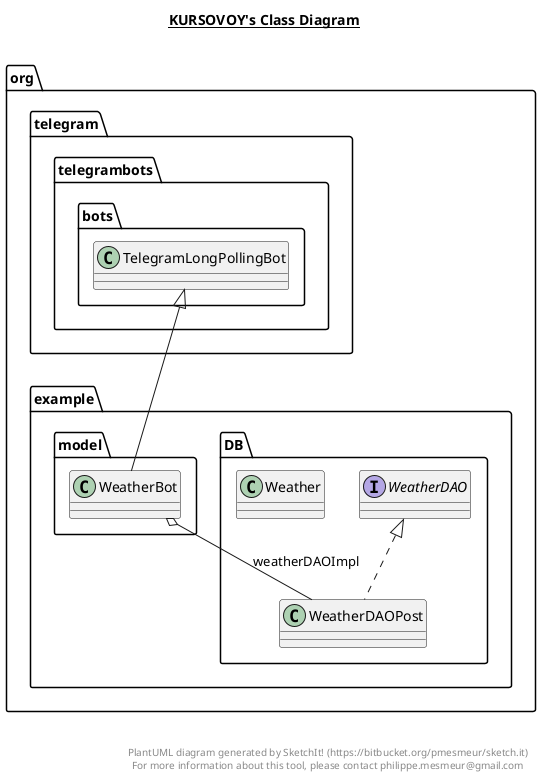 @startuml

title __KURSOVOY's Class Diagram__\n

  namespace org.example.DB {
    class org.example.DB.Weather {
    }
  }
  

  namespace org.example.DB {
    interface org.example.DB.WeatherDAO {
    }
  }
  

  namespace org.example.DB {
    class org.example.DB.WeatherDAOPost {
    }
  }
  

  namespace org.example.model {
    class org.example.model.WeatherBot {
    }
  }
  

  org.example.DB.WeatherDAOPost .up.|> org.example.DB.WeatherDAO
  org.example.model.WeatherBot -up-|> org.telegram.telegrambots.bots.TelegramLongPollingBot
  org.example.model.WeatherBot o-- org.example.DB.WeatherDAOPost : weatherDAOImpl


right footer


PlantUML diagram generated by SketchIt! (https://bitbucket.org/pmesmeur/sketch.it)
For more information about this tool, please contact philippe.mesmeur@gmail.com
endfooter

@enduml
